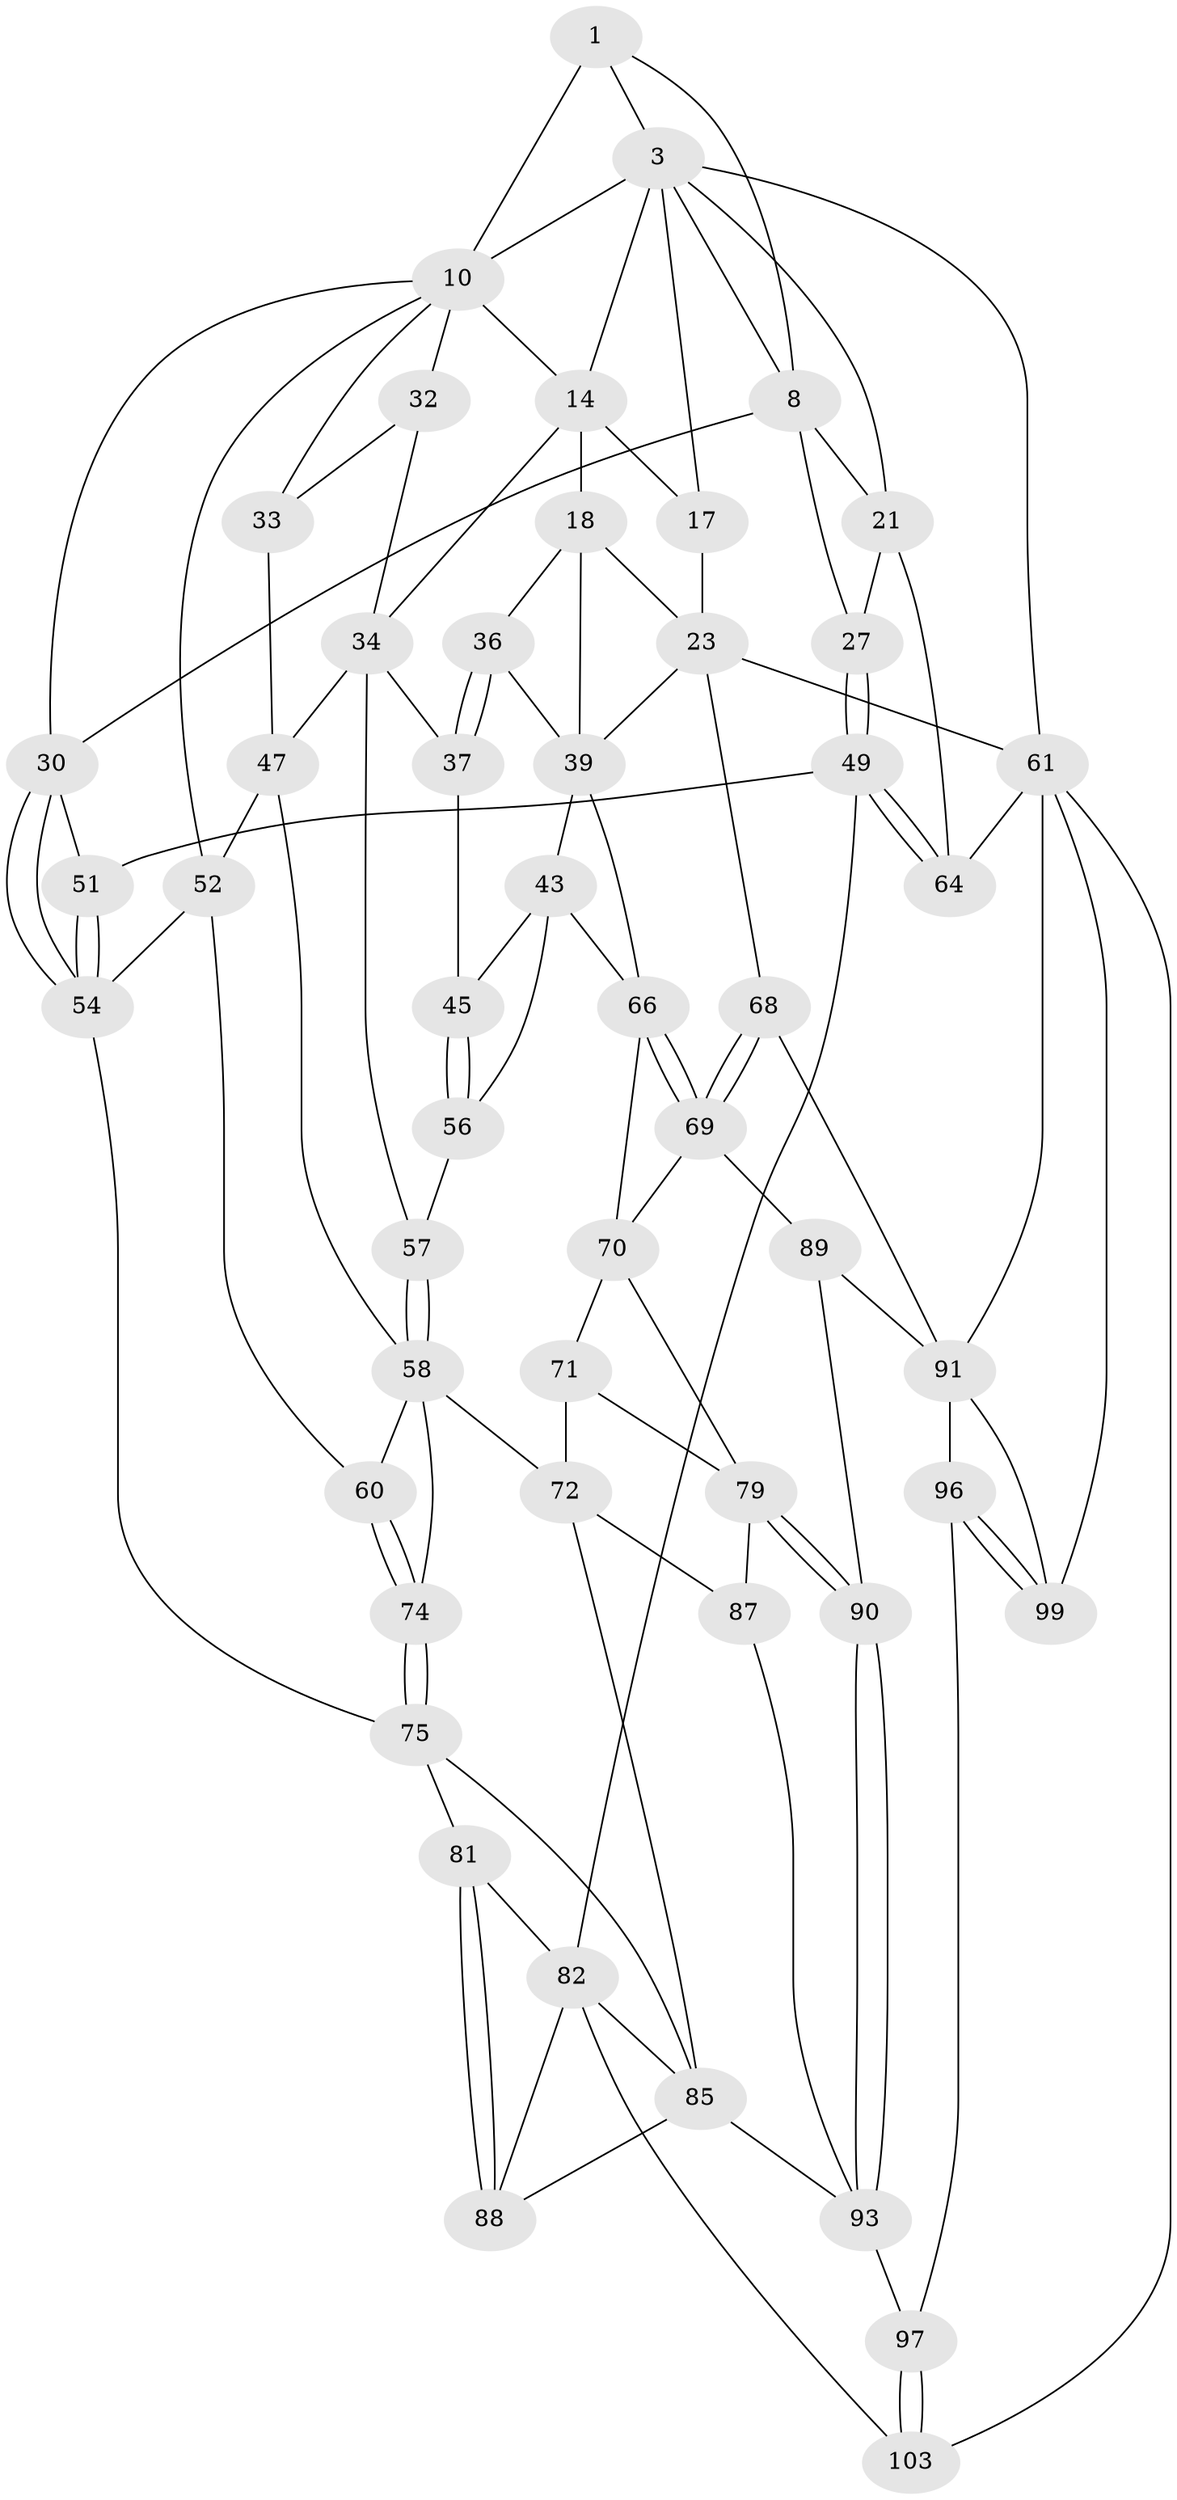 // original degree distribution, {3: 0.01904761904761905, 4: 0.2571428571428571, 6: 0.22857142857142856, 5: 0.49523809523809526}
// Generated by graph-tools (version 1.1) at 2025/17/03/09/25 04:17:18]
// undirected, 52 vertices, 116 edges
graph export_dot {
graph [start="1"]
  node [color=gray90,style=filled];
  1 [pos="+0.4141880406751086+0",super="+7+2"];
  3 [pos="+0.5100548616186654+0",super="+4+12"];
  8 [pos="+0.1923952092324793+0.2903889484034323",super="+26+9"];
  10 [pos="+0.41928608203803286+0.35720251269047393",super="+11+13"];
  14 [pos="+0.5818643786725415+0.06740593331438297",super="+16+15"];
  17 [pos="+1+0"];
  18 [pos="+0.8733097774214358+0.2809747999211365",super="+19+22"];
  21 [pos="+0+0.21653837760740796"];
  23 [pos="+1+0.13094999378605135",super="+41"];
  27 [pos="+0+0.40651893385447424"];
  30 [pos="+0.2626208663368983+0.5122760649721237",super="+31"];
  32 [pos="+0.41107090346631+0.4722212997066436"];
  33 [pos="+0.3389767643176773+0.49874653741089175"];
  34 [pos="+0.5601567501140291+0.5215997406582504",super="+35+38"];
  36 [pos="+0.7213720279276252+0.421450241792494"];
  37 [pos="+0.6852116320376073+0.5058357634670929"];
  39 [pos="+0.9557423385418302+0.4247432541281787",super="+40+42"];
  43 [pos="+0.8495171198884816+0.588119884754296",super="+44"];
  45 [pos="+0.7295920923838953+0.5653260344890562"];
  47 [pos="+0.46325024496001327+0.5856904712461575",super="+48"];
  49 [pos="+0+0.7243292541405488",super="+50"];
  51 [pos="+0+0.6914134609791374"];
  52 [pos="+0.34597313366117294+0.6655870526151687",super="+53"];
  54 [pos="+0.16845715449020499+0.6754463072212215",super="+55"];
  56 [pos="+0.6801147390701727+0.6568888934897695"];
  57 [pos="+0.6084653698628366+0.6521020732386041"];
  58 [pos="+0.5721768534048877+0.6947757115382444",super="+73+59"];
  60 [pos="+0.4182601856930188+0.700593512652994"];
  61 [pos="+1+1",super="+105+62"];
  64 [pos="+0+1"];
  66 [pos="+0.867220165907311+0.7660827294474456",super="+67"];
  68 [pos="+1+0.8060110453763702"];
  69 [pos="+0.8741186477950983+0.7772475337701209",super="+77"];
  70 [pos="+0.7253534308608063+0.7620363509816036",super="+78"];
  71 [pos="+0.6699901745775488+0.7710850309439633"];
  72 [pos="+0.6215609621626024+0.7676689608609044",super="+84"];
  74 [pos="+0.4902800254027461+0.7794138898672164"];
  75 [pos="+0.48542613751042296+0.788877119097602",super="+76"];
  79 [pos="+0.727536426360932+0.8602512503765357",super="+80"];
  81 [pos="+0.2915475512762142+0.8838478657342163"];
  82 [pos="+0.26052608750316864+0.8979055495716749",super="+101"];
  85 [pos="+0.5244785594158233+0.9375605693615405",super="+95+86"];
  87 [pos="+0.666616775860108+0.8765710669837834"];
  88 [pos="+0.3420978142176951+0.9068503224528119"];
  89 [pos="+0.8376978334568265+0.8561340304101794"];
  90 [pos="+0.7457954767998555+0.890413534079089"];
  91 [pos="+0.9389031835229793+0.8918111459373209",super="+92+98"];
  93 [pos="+0.7493099128140647+0.9347947898683323",super="+94"];
  96 [pos="+0.8431122026673391+0.9310986919861157"];
  97 [pos="+0.7836793946974022+0.9518204301463136"];
  99 [pos="+0.881815765578456+0.98079264650889"];
  103 [pos="+0.7577726550124453+1"];
  1 -- 8;
  1 -- 10 [weight=2];
  1 -- 3;
  3 -- 17;
  3 -- 21;
  3 -- 61;
  3 -- 14 [weight=2];
  3 -- 10;
  3 -- 8;
  8 -- 27;
  8 -- 30;
  8 -- 21;
  10 -- 33;
  10 -- 30;
  10 -- 52;
  10 -- 32;
  10 -- 14;
  14 -- 17;
  14 -- 18 [weight=2];
  14 -- 34;
  17 -- 23;
  18 -- 36;
  18 -- 23;
  18 -- 39;
  21 -- 27;
  21 -- 64;
  23 -- 68;
  23 -- 61;
  23 -- 39;
  27 -- 49;
  27 -- 49;
  30 -- 54;
  30 -- 54;
  30 -- 51;
  32 -- 33;
  32 -- 34;
  33 -- 47;
  34 -- 47;
  34 -- 57;
  34 -- 37;
  36 -- 37;
  36 -- 37;
  36 -- 39;
  37 -- 45;
  39 -- 43 [weight=2];
  39 -- 66;
  43 -- 56;
  43 -- 45;
  43 -- 66;
  45 -- 56;
  45 -- 56;
  47 -- 52;
  47 -- 58;
  49 -- 64 [weight=2];
  49 -- 64;
  49 -- 82 [weight=2];
  49 -- 51;
  51 -- 54;
  51 -- 54;
  52 -- 60;
  52 -- 54;
  54 -- 75;
  56 -- 57;
  57 -- 58;
  57 -- 58;
  58 -- 72;
  58 -- 74;
  58 -- 60;
  60 -- 74;
  60 -- 74;
  61 -- 64;
  61 -- 99;
  61 -- 103;
  61 -- 91;
  66 -- 69;
  66 -- 69;
  66 -- 70;
  68 -- 69;
  68 -- 69;
  68 -- 91;
  69 -- 89;
  69 -- 70;
  70 -- 71;
  70 -- 79;
  71 -- 72;
  71 -- 79;
  72 -- 85;
  72 -- 87;
  74 -- 75;
  74 -- 75;
  75 -- 81;
  75 -- 85;
  79 -- 90;
  79 -- 90;
  79 -- 87;
  81 -- 82;
  81 -- 88;
  81 -- 88;
  82 -- 85;
  82 -- 103;
  82 -- 88;
  85 -- 88;
  85 -- 93;
  87 -- 93;
  89 -- 90;
  89 -- 91;
  90 -- 93;
  90 -- 93;
  91 -- 96;
  91 -- 99;
  93 -- 97;
  96 -- 97;
  96 -- 99;
  96 -- 99;
  97 -- 103;
  97 -- 103;
}
